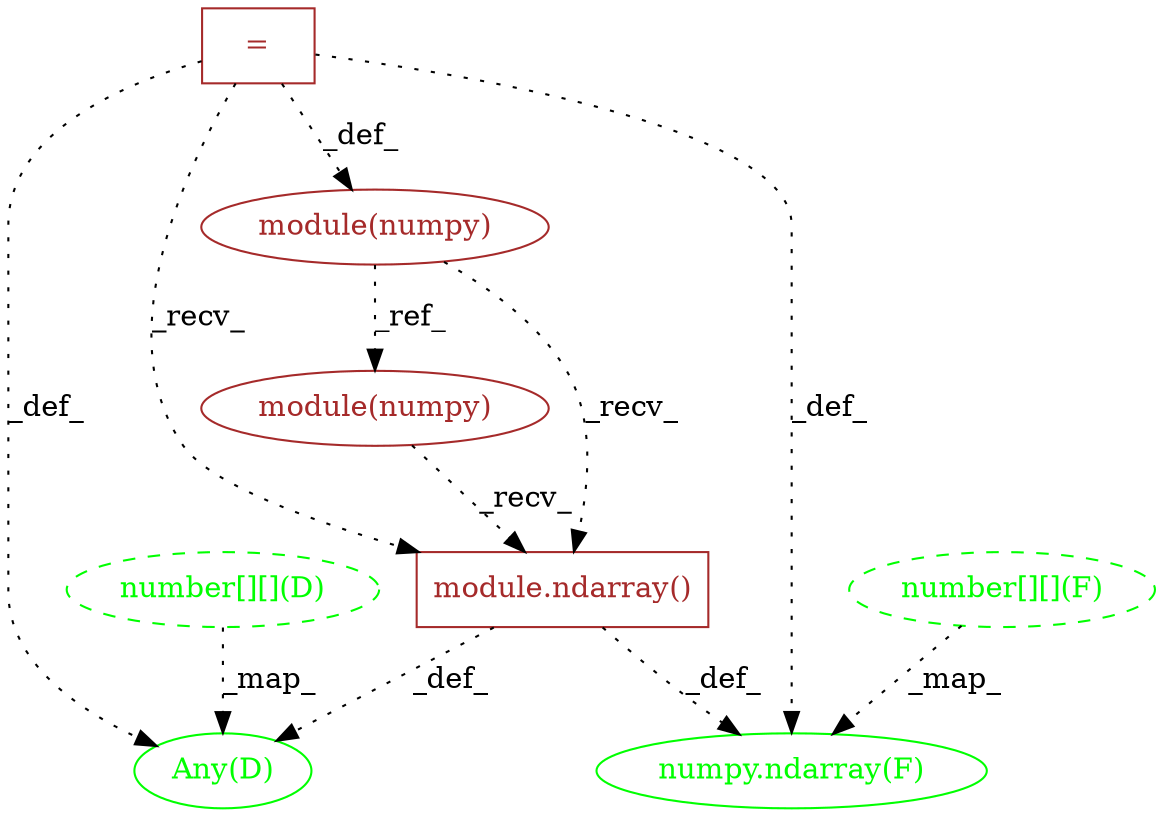 digraph G {
1 [label="Any(D)" shape=ellipse style=solid color=green fontcolor=green]
2 [label="module(numpy)" shape=ellipse style=solid color=brown fontcolor=brown]
3 [label="=" shape=box style=solid color=brown fontcolor=brown]
4 [label="module.ndarray()" shape=box style=solid color=brown fontcolor=brown]
5 [label="number[][](F)" shape=ellipse style=dashed color=green fontcolor=green]
6 [label="number[][](D)" shape=ellipse style=dashed color=green fontcolor=green]
7 [label="numpy.ndarray(F)" shape=ellipse style=solid color=green fontcolor=green]
8 [label="module(numpy)" shape=ellipse style=solid color=brown fontcolor=brown]
4 -> 1 [label="_def_" style=dotted];
3 -> 1 [label="_def_" style=dotted];
6 -> 1 [label="_map_" style=dotted];
3 -> 2 [label="_def_" style=dotted];
8 -> 4 [label="_recv_" style=dotted];
2 -> 4 [label="_recv_" style=dotted];
3 -> 4 [label="_recv_" style=dotted];
4 -> 7 [label="_def_" style=dotted];
3 -> 7 [label="_def_" style=dotted];
5 -> 7 [label="_map_" style=dotted];
2 -> 8 [label="_ref_" style=dotted];
}